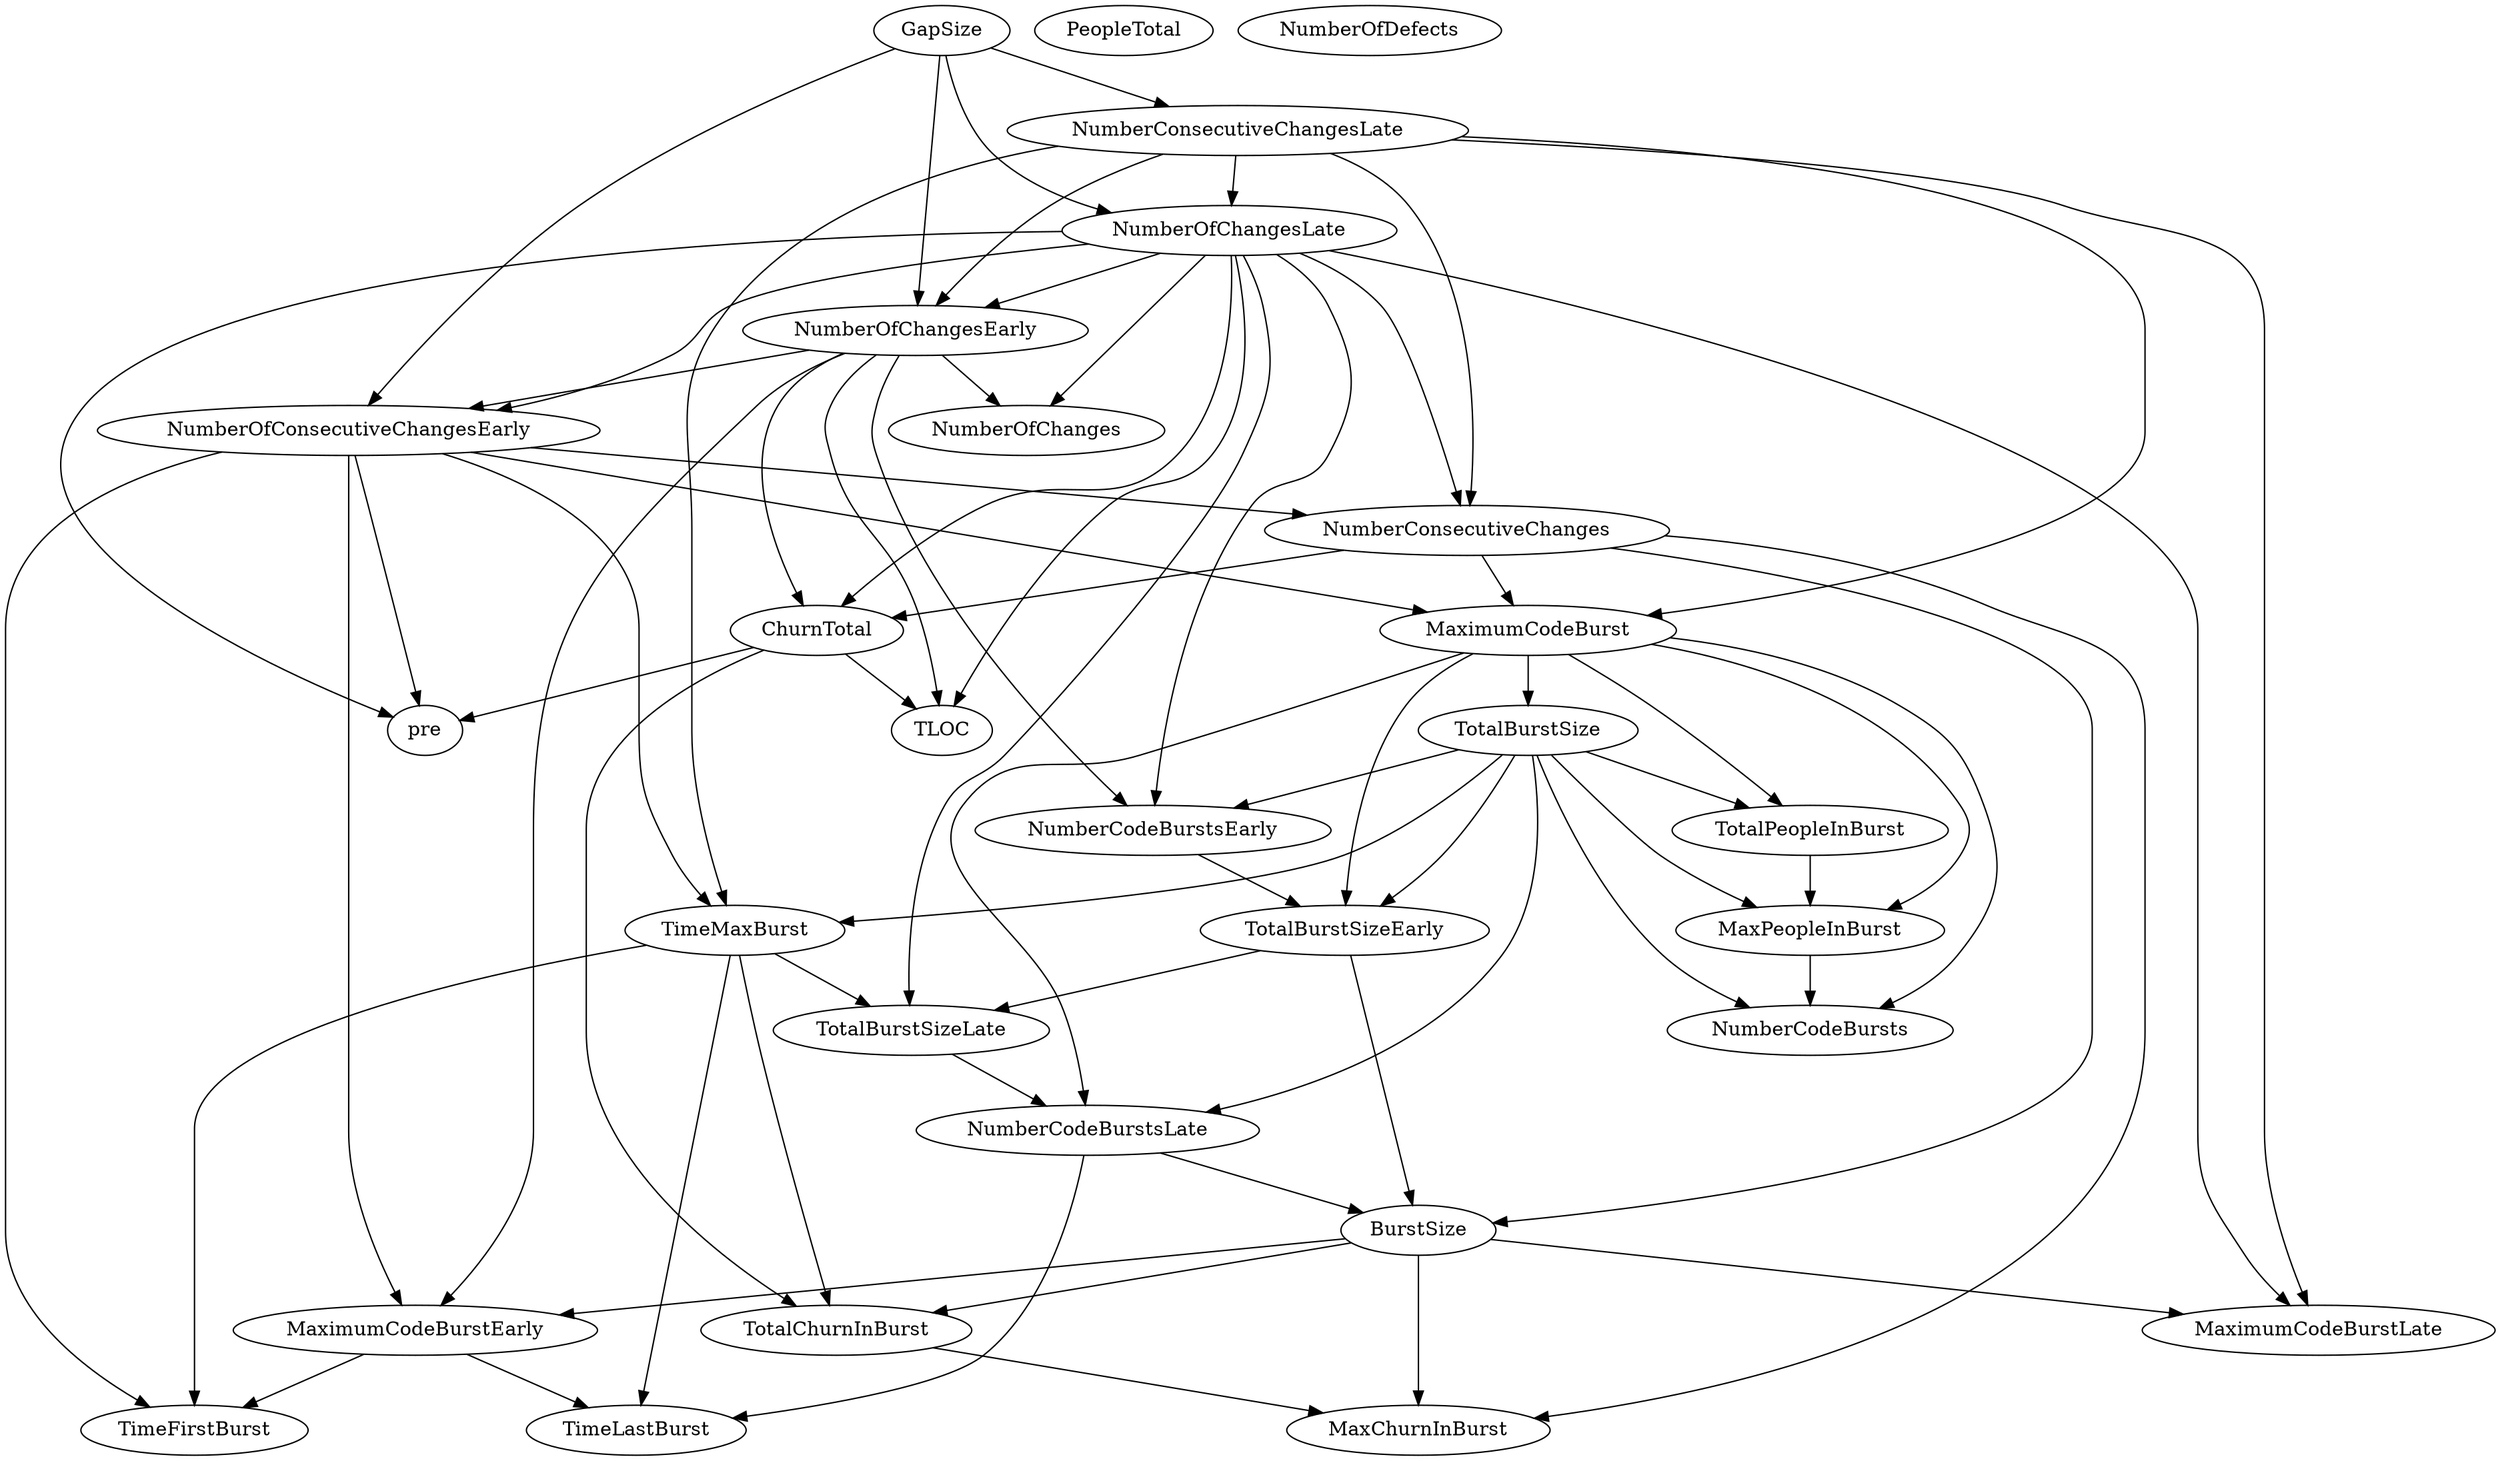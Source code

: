 digraph {
   TotalPeopleInBurst;
   MaximumCodeBurstLate;
   NumberOfChanges;
   MaxPeopleInBurst;
   TotalBurstSizeLate;
   NumberCodeBurstsLate;
   NumberOfChangesLate;
   NumberOfChangesEarly;
   MaxChurnInBurst;
   MaximumCodeBurstEarly;
   NumberCodeBurstsEarly;
   TimeFirstBurst;
   TotalChurnInBurst;
   ChurnTotal;
   MaximumCodeBurst;
   NumberOfConsecutiveChangesEarly;
   NumberConsecutiveChangesLate;
   TotalBurstSizeEarly;
   TotalBurstSize;
   TimeMaxBurst;
   NumberConsecutiveChanges;
   TimeLastBurst;
   NumberCodeBursts;
   PeopleTotal;
   pre;
   NumberOfDefects;
   TLOC;
   GapSize;
   BurstSize;
   TotalPeopleInBurst -> MaxPeopleInBurst;
   MaxPeopleInBurst -> NumberCodeBursts;
   TotalBurstSizeLate -> NumberCodeBurstsLate;
   NumberCodeBurstsLate -> TimeLastBurst;
   NumberCodeBurstsLate -> BurstSize;
   NumberOfChangesLate -> MaximumCodeBurstLate;
   NumberOfChangesLate -> NumberOfChanges;
   NumberOfChangesLate -> TotalBurstSizeLate;
   NumberOfChangesLate -> NumberOfChangesEarly;
   NumberOfChangesLate -> NumberCodeBurstsEarly;
   NumberOfChangesLate -> ChurnTotal;
   NumberOfChangesLate -> NumberOfConsecutiveChangesEarly;
   NumberOfChangesLate -> NumberConsecutiveChanges;
   NumberOfChangesLate -> pre;
   NumberOfChangesLate -> TLOC;
   NumberOfChangesEarly -> NumberOfChanges;
   NumberOfChangesEarly -> MaximumCodeBurstEarly;
   NumberOfChangesEarly -> NumberCodeBurstsEarly;
   NumberOfChangesEarly -> ChurnTotal;
   NumberOfChangesEarly -> NumberOfConsecutiveChangesEarly;
   NumberOfChangesEarly -> TLOC;
   MaximumCodeBurstEarly -> TimeFirstBurst;
   MaximumCodeBurstEarly -> TimeLastBurst;
   NumberCodeBurstsEarly -> TotalBurstSizeEarly;
   TotalChurnInBurst -> MaxChurnInBurst;
   ChurnTotal -> TotalChurnInBurst;
   ChurnTotal -> pre;
   ChurnTotal -> TLOC;
   MaximumCodeBurst -> TotalPeopleInBurst;
   MaximumCodeBurst -> MaxPeopleInBurst;
   MaximumCodeBurst -> NumberCodeBurstsLate;
   MaximumCodeBurst -> TotalBurstSizeEarly;
   MaximumCodeBurst -> TotalBurstSize;
   MaximumCodeBurst -> NumberCodeBursts;
   NumberOfConsecutiveChangesEarly -> MaximumCodeBurstEarly;
   NumberOfConsecutiveChangesEarly -> TimeFirstBurst;
   NumberOfConsecutiveChangesEarly -> MaximumCodeBurst;
   NumberOfConsecutiveChangesEarly -> TimeMaxBurst;
   NumberOfConsecutiveChangesEarly -> NumberConsecutiveChanges;
   NumberOfConsecutiveChangesEarly -> pre;
   NumberConsecutiveChangesLate -> MaximumCodeBurstLate;
   NumberConsecutiveChangesLate -> NumberOfChangesLate;
   NumberConsecutiveChangesLate -> NumberOfChangesEarly;
   NumberConsecutiveChangesLate -> MaximumCodeBurst;
   NumberConsecutiveChangesLate -> TimeMaxBurst;
   NumberConsecutiveChangesLate -> NumberConsecutiveChanges;
   TotalBurstSizeEarly -> TotalBurstSizeLate;
   TotalBurstSizeEarly -> BurstSize;
   TotalBurstSize -> TotalPeopleInBurst;
   TotalBurstSize -> MaxPeopleInBurst;
   TotalBurstSize -> NumberCodeBurstsLate;
   TotalBurstSize -> NumberCodeBurstsEarly;
   TotalBurstSize -> TotalBurstSizeEarly;
   TotalBurstSize -> TimeMaxBurst;
   TotalBurstSize -> NumberCodeBursts;
   TimeMaxBurst -> TotalBurstSizeLate;
   TimeMaxBurst -> TimeFirstBurst;
   TimeMaxBurst -> TotalChurnInBurst;
   TimeMaxBurst -> TimeLastBurst;
   NumberConsecutiveChanges -> MaxChurnInBurst;
   NumberConsecutiveChanges -> ChurnTotal;
   NumberConsecutiveChanges -> MaximumCodeBurst;
   NumberConsecutiveChanges -> BurstSize;
   GapSize -> NumberOfChangesLate;
   GapSize -> NumberOfChangesEarly;
   GapSize -> NumberOfConsecutiveChangesEarly;
   GapSize -> NumberConsecutiveChangesLate;
   BurstSize -> MaximumCodeBurstLate;
   BurstSize -> MaxChurnInBurst;
   BurstSize -> MaximumCodeBurstEarly;
   BurstSize -> TotalChurnInBurst;
}
